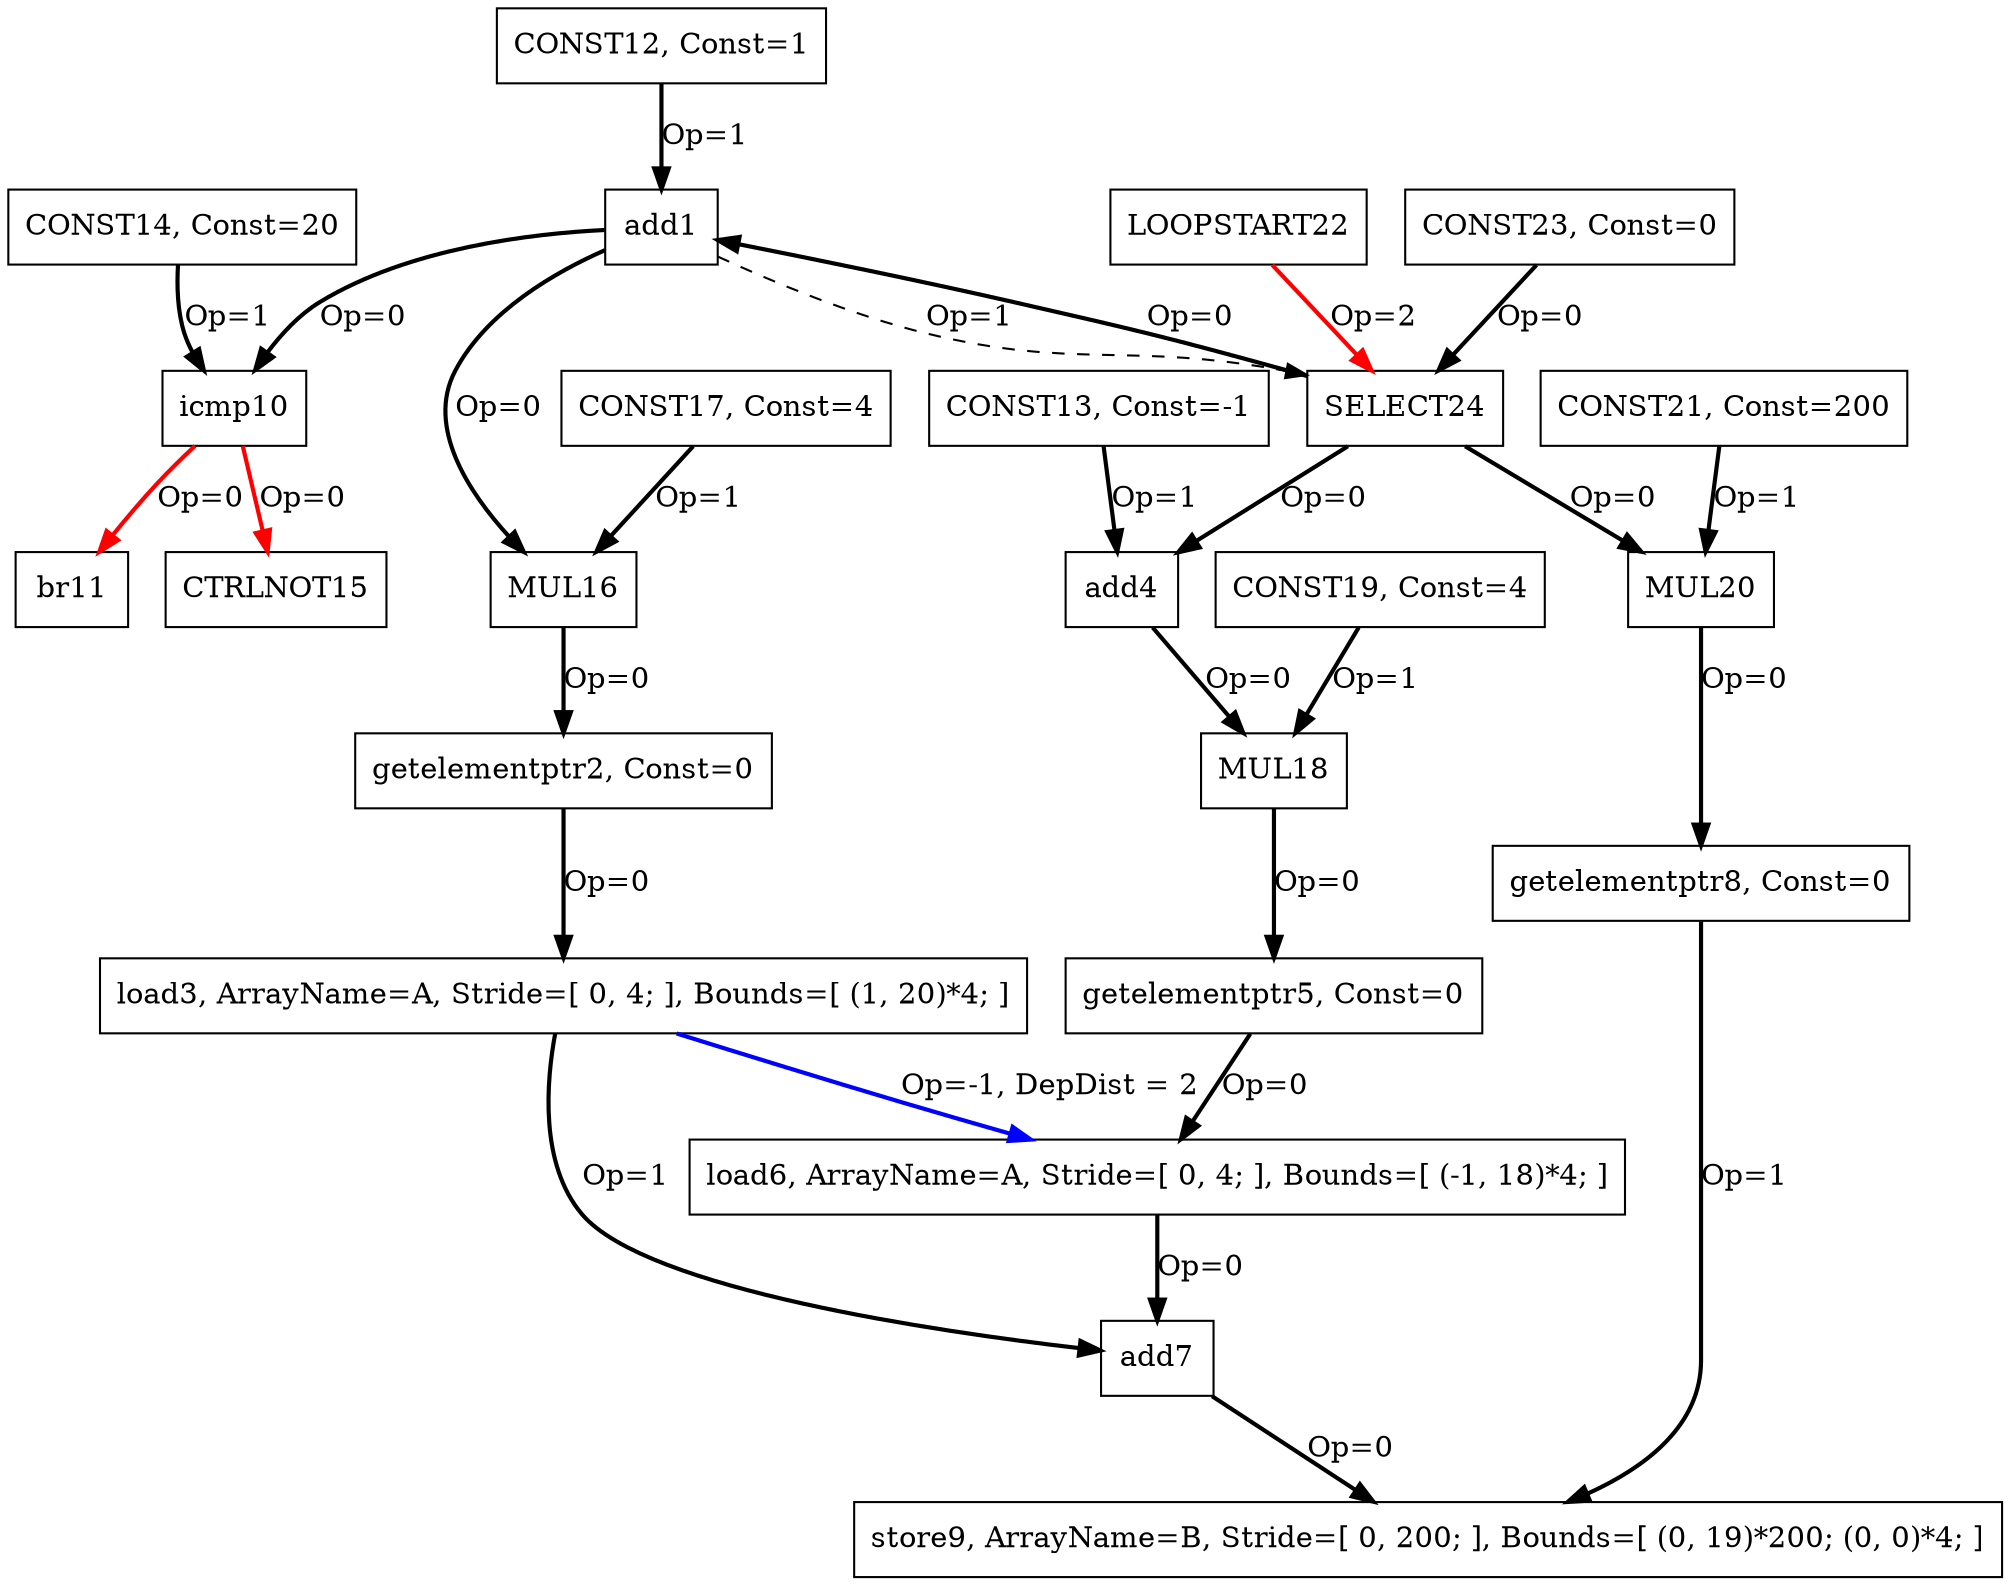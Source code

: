 Digraph G {
add1[label = "add1", shape = box, color = black];
getelementptr2[label = "getelementptr2, Const=0", shape = box, color = black];
load3[label = "load3, ArrayName=A, Stride=[ 0, 4; ], Bounds=[ (1, 20)*4; ]", shape = box, color = black];
add4[label = "add4", shape = box, color = black];
getelementptr5[label = "getelementptr5, Const=0", shape = box, color = black];
load6[label = "load6, ArrayName=A, Stride=[ 0, 4; ], Bounds=[ (-1, 18)*4; ]", shape = box, color = black];
add7[label = "add7", shape = box, color = black];
getelementptr8[label = "getelementptr8, Const=0", shape = box, color = black];
store9[label = "store9, ArrayName=B, Stride=[ 0, 200; ], Bounds=[ (0, 19)*200; (0, 0)*4; ]", shape = box, color = black];
icmp10[label = "icmp10", shape = box, color = black];
br11[label = "br11", shape = box, color = black];
CONST12[label = "CONST12, Const=1", shape = box, color = black];
CONST13[label = "CONST13, Const=-1", shape = box, color = black];
CONST14[label = "CONST14, Const=20", shape = box, color = black];
CTRLNOT15[label = "CTRLNOT15", shape = box, color = black];
MUL16[label = "MUL16", shape = box, color = black];
CONST17[label = "CONST17, Const=4", shape = box, color = black];
MUL18[label = "MUL18", shape = box, color = black];
CONST19[label = "CONST19, Const=4", shape = box, color = black];
MUL20[label = "MUL20", shape = box, color = black];
CONST21[label = "CONST21, Const=200", shape = box, color = black];
LOOPSTART22[label = "LOOPSTART22", shape = box, color = black];
CONST23[label = "CONST23, Const=0", shape = box, color = black];
SELECT24[label = "SELECT24", shape = box, color = black];
CONST12 -> add1[color = black, style = bold, label = "Op=1"];
add1 -> icmp10[color = black, style = bold, label = "Op=0"];
getelementptr2 -> load3[color = black, style = bold, label = "Op=0"];
load3 -> add7[color = black, style = bold, label = "Op=1"];
CONST13 -> add4[color = black, style = bold, label = "Op=1"];
getelementptr5 -> load6[color = black, style = bold, label = "Op=0"];
load6 -> add7[color = black, style = bold, label = "Op=0"];
add7 -> store9[color = black, style = bold, label = "Op=0"];
getelementptr8 -> store9[color = black, style = bold, label = "Op=1"];
CONST14 -> icmp10[color = black, style = bold, label = "Op=1"];
icmp10 -> br11[color = red, style = bold, label = "Op=0"];
load3 -> load6[color = blue, style = bold, label = "Op=-1, DepDist = 2"];
icmp10 -> CTRLNOT15[color = red, style = bold, label = "Op=0"];
add1 -> MUL16[color = black, style = bold, label = "Op=0"];
CONST17 -> MUL16[color = black, style = bold, label = "Op=1"];
MUL16 -> getelementptr2[color = black, style = bold, label = "Op=0"];
add4 -> MUL18[color = black, style = bold, label = "Op=0"];
CONST19 -> MUL18[color = black, style = bold, label = "Op=1"];
MUL18 -> getelementptr5[color = black, style = bold, label = "Op=0"];
CONST21 -> MUL20[color = black, style = bold, label = "Op=1"];
MUL20 -> getelementptr8[color = black, style = bold, label = "Op=0"];
CONST23 -> SELECT24[color = black, style = bold, label = "Op=0"];
add1 -> SELECT24[color = black, style = dashed, label = "Op=1"];
LOOPSTART22 -> SELECT24[color = red, style = bold, label = "Op=2"];
SELECT24 -> add4[color = black, style = bold, label = "Op=0"];
SELECT24 -> add1[color = black, style = bold, label = "Op=0"];
SELECT24 -> MUL20[color = black, style = bold, label = "Op=0"];
}

